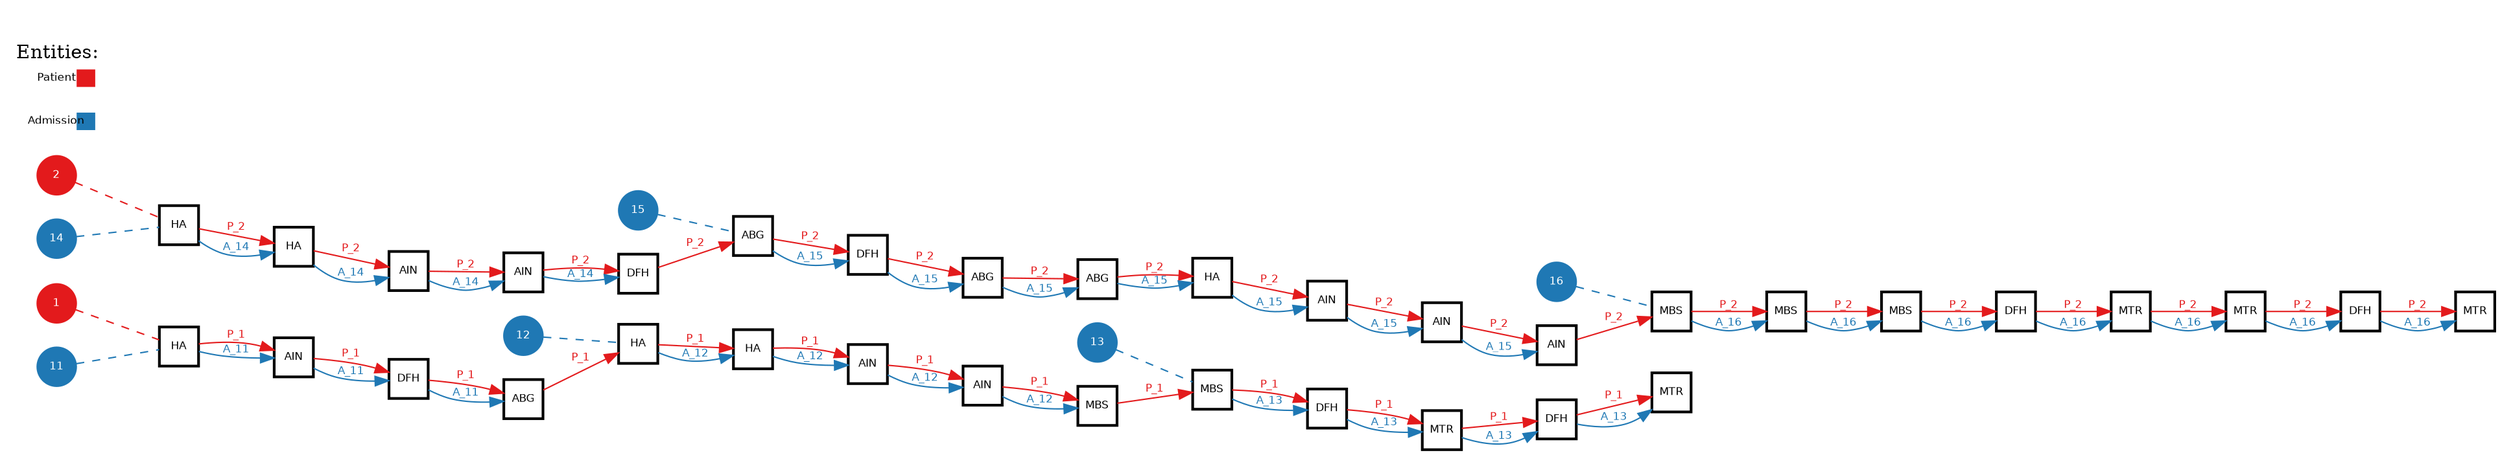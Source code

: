 // Query Result
digraph {
	graph [margin=0 rankdir=LR]
	node [fixedsize=false fontname=Helvetica fontsize=8 height=0.4 margin=0 shape=square width=0.4]
	83 [label=DFH color="#000000" fillcolor="#ffffff" penwidth=2 style=filled]
	84 [label=ABG color="#000000" fillcolor="#ffffff" penwidth=2 style=filled]
	83 -> 84 [label=P_1 color="#e31a1c" fontcolor="#e31a1c" fontname=Helvetica fontsize=8 penwidth=1]
	89 [label=MBS color="#000000" fillcolor="#ffffff" penwidth=2 style=filled]
	90 [label=MBS color="#000000" fillcolor="#ffffff" penwidth=2 style=filled]
	89 -> 90 [label=P_1 color="#e31a1c" fontcolor="#e31a1c" fontname=Helvetica fontsize=8 penwidth=1]
	93 [label=DFH color="#000000" fillcolor="#ffffff" penwidth=2 style=filled]
	94 [label=MTR color="#000000" fillcolor="#ffffff" penwidth=2 style=filled]
	93 -> 94 [label=P_1 color="#e31a1c" fontcolor="#e31a1c" fontname=Helvetica fontsize=8 penwidth=1]
	88 [label=AIN color="#000000" fillcolor="#ffffff" penwidth=2 style=filled]
	89 [label=MBS color="#000000" fillcolor="#ffffff" penwidth=2 style=filled]
	88 -> 89 [label=P_1 color="#e31a1c" fontcolor="#e31a1c" fontname=Helvetica fontsize=8 penwidth=1]
	84 [label=ABG color="#000000" fillcolor="#ffffff" penwidth=2 style=filled]
	85 [label=HA color="#000000" fillcolor="#ffffff" penwidth=2 style=filled]
	84 -> 85 [label=P_1 color="#e31a1c" fontcolor="#e31a1c" fontname=Helvetica fontsize=8 penwidth=1]
	85 [label=HA color="#000000" fillcolor="#ffffff" penwidth=2 style=filled]
	86 [label=HA color="#000000" fillcolor="#ffffff" penwidth=2 style=filled]
	85 -> 86 [label=P_1 color="#e31a1c" fontcolor="#e31a1c" fontname=Helvetica fontsize=8 penwidth=1]
	87 [label=AIN color="#000000" fillcolor="#ffffff" penwidth=2 style=filled]
	88 [label=AIN color="#000000" fillcolor="#ffffff" penwidth=2 style=filled]
	87 -> 88 [label=P_1 color="#e31a1c" fontcolor="#e31a1c" fontname=Helvetica fontsize=8 penwidth=1]
	82 [label=AIN color="#000000" fillcolor="#ffffff" penwidth=2 style=filled]
	83 [label=DFH color="#000000" fillcolor="#ffffff" penwidth=2 style=filled]
	82 -> 83 [label=P_1 color="#e31a1c" fontcolor="#e31a1c" fontname=Helvetica fontsize=8 penwidth=1]
	86 [label=HA color="#000000" fillcolor="#ffffff" penwidth=2 style=filled]
	87 [label=AIN color="#000000" fillcolor="#ffffff" penwidth=2 style=filled]
	86 -> 87 [label=P_1 color="#e31a1c" fontcolor="#e31a1c" fontname=Helvetica fontsize=8 penwidth=1]
	91 [label=DFH color="#000000" fillcolor="#ffffff" penwidth=2 style=filled]
	92 [label=MTR color="#000000" fillcolor="#ffffff" penwidth=2 style=filled]
	91 -> 92 [label=P_1 color="#e31a1c" fontcolor="#e31a1c" fontname=Helvetica fontsize=8 penwidth=1]
	92 [label=MTR color="#000000" fillcolor="#ffffff" penwidth=2 style=filled]
	93 [label=DFH color="#000000" fillcolor="#ffffff" penwidth=2 style=filled]
	92 -> 93 [label=P_1 color="#e31a1c" fontcolor="#e31a1c" fontname=Helvetica fontsize=8 penwidth=1]
	90 [label=MBS color="#000000" fillcolor="#ffffff" penwidth=2 style=filled]
	91 [label=DFH color="#000000" fillcolor="#ffffff" penwidth=2 style=filled]
	90 -> 91 [label=P_1 color="#e31a1c" fontcolor="#e31a1c" fontname=Helvetica fontsize=8 penwidth=1]
	81 [label=HA color="#000000" fillcolor="#ffffff" penwidth=2 style=filled]
	82 [label=AIN color="#000000" fillcolor="#ffffff" penwidth=2 style=filled]
	81 -> 82 [label=P_1 color="#e31a1c" fontcolor="#e31a1c" fontname=Helvetica fontsize=8 penwidth=1]
	node [fixedsize=false fontname=Helvetica fontsize=8 height=0.4 margin=0 shape=square width=0.4]
	83 [label=DFH color="#000000" fillcolor="#ffffff" penwidth=2 style=filled]
	89 [label=MBS color="#000000" fillcolor="#ffffff" penwidth=2 style=filled]
	94 [label=MTR color="#000000" fillcolor="#ffffff" penwidth=2 style=filled]
	93 [label=DFH color="#000000" fillcolor="#ffffff" penwidth=2 style=filled]
	88 [label=AIN color="#000000" fillcolor="#ffffff" penwidth=2 style=filled]
	84 [label=ABG color="#000000" fillcolor="#ffffff" penwidth=2 style=filled]
	85 [label=HA color="#000000" fillcolor="#ffffff" penwidth=2 style=filled]
	87 [label=AIN color="#000000" fillcolor="#ffffff" penwidth=2 style=filled]
	82 [label=AIN color="#000000" fillcolor="#ffffff" penwidth=2 style=filled]
	86 [label=HA color="#000000" fillcolor="#ffffff" penwidth=2 style=filled]
	91 [label=DFH color="#000000" fillcolor="#ffffff" penwidth=2 style=filled]
	92 [label=MTR color="#000000" fillcolor="#ffffff" penwidth=2 style=filled]
	90 [label=MBS color="#000000" fillcolor="#ffffff" penwidth=2 style=filled]
	81 [label=HA color="#000000" fillcolor="#ffffff" penwidth=2 style=filled]
	node [fixedsize=false fontname=Helvetica fontsize=8 height=0.4 margin=0 shape=square width=0.4]
	97 [label=AIN color="#000000" fillcolor="#ffffff" penwidth=2 style=filled]
	98 [label=AIN color="#000000" fillcolor="#ffffff" penwidth=2 style=filled]
	97 -> 98 [label=P_2 color="#e31a1c" fontcolor="#e31a1c" fontname=Helvetica fontsize=8 penwidth=1]
	109 [label=MBS color="#000000" fillcolor="#ffffff" penwidth=2 style=filled]
	110 [label=MBS color="#000000" fillcolor="#ffffff" penwidth=2 style=filled]
	109 -> 110 [label=P_2 color="#e31a1c" fontcolor="#e31a1c" fontname=Helvetica fontsize=8 penwidth=1]
	106 [label=AIN color="#000000" fillcolor="#ffffff" penwidth=2 style=filled]
	107 [label=AIN color="#000000" fillcolor="#ffffff" penwidth=2 style=filled]
	106 -> 107 [label=P_2 color="#e31a1c" fontcolor="#e31a1c" fontname=Helvetica fontsize=8 penwidth=1]
	105 [label=AIN color="#000000" fillcolor="#ffffff" penwidth=2 style=filled]
	106 [label=AIN color="#000000" fillcolor="#ffffff" penwidth=2 style=filled]
	105 -> 106 [label=P_2 color="#e31a1c" fontcolor="#e31a1c" fontname=Helvetica fontsize=8 penwidth=1]
	98 [label=AIN color="#000000" fillcolor="#ffffff" penwidth=2 style=filled]
	99 [label=DFH color="#000000" fillcolor="#ffffff" penwidth=2 style=filled]
	98 -> 99 [label=P_2 color="#e31a1c" fontcolor="#e31a1c" fontname=Helvetica fontsize=8 penwidth=1]
	112 [label=MTR color="#000000" fillcolor="#ffffff" penwidth=2 style=filled]
	113 [label=MTR color="#000000" fillcolor="#ffffff" penwidth=2 style=filled]
	112 -> 113 [label=P_2 color="#e31a1c" fontcolor="#e31a1c" fontname=Helvetica fontsize=8 penwidth=1]
	100 [label=ABG color="#000000" fillcolor="#ffffff" penwidth=2 style=filled]
	101 [label=DFH color="#000000" fillcolor="#ffffff" penwidth=2 style=filled]
	100 -> 101 [label=P_2 color="#e31a1c" fontcolor="#e31a1c" fontname=Helvetica fontsize=8 penwidth=1]
	96 [label=HA color="#000000" fillcolor="#ffffff" penwidth=2 style=filled]
	97 [label=AIN color="#000000" fillcolor="#ffffff" penwidth=2 style=filled]
	96 -> 97 [label=P_2 color="#e31a1c" fontcolor="#e31a1c" fontname=Helvetica fontsize=8 penwidth=1]
	95 [label=HA color="#000000" fillcolor="#ffffff" penwidth=2 style=filled]
	96 [label=HA color="#000000" fillcolor="#ffffff" penwidth=2 style=filled]
	95 -> 96 [label=P_2 color="#e31a1c" fontcolor="#e31a1c" fontname=Helvetica fontsize=8 penwidth=1]
	102 [label=ABG color="#000000" fillcolor="#ffffff" penwidth=2 style=filled]
	103 [label=ABG color="#000000" fillcolor="#ffffff" penwidth=2 style=filled]
	102 -> 103 [label=P_2 color="#e31a1c" fontcolor="#e31a1c" fontname=Helvetica fontsize=8 penwidth=1]
	113 [label=MTR color="#000000" fillcolor="#ffffff" penwidth=2 style=filled]
	114 [label=DFH color="#000000" fillcolor="#ffffff" penwidth=2 style=filled]
	113 -> 114 [label=P_2 color="#e31a1c" fontcolor="#e31a1c" fontname=Helvetica fontsize=8 penwidth=1]
	108 [label=MBS color="#000000" fillcolor="#ffffff" penwidth=2 style=filled]
	109 [label=MBS color="#000000" fillcolor="#ffffff" penwidth=2 style=filled]
	108 -> 109 [label=P_2 color="#e31a1c" fontcolor="#e31a1c" fontname=Helvetica fontsize=8 penwidth=1]
	111 [label=DFH color="#000000" fillcolor="#ffffff" penwidth=2 style=filled]
	112 [label=MTR color="#000000" fillcolor="#ffffff" penwidth=2 style=filled]
	111 -> 112 [label=P_2 color="#e31a1c" fontcolor="#e31a1c" fontname=Helvetica fontsize=8 penwidth=1]
	114 [label=DFH color="#000000" fillcolor="#ffffff" penwidth=2 style=filled]
	115 [label=MTR color="#000000" fillcolor="#ffffff" penwidth=2 style=filled]
	114 -> 115 [label=P_2 color="#e31a1c" fontcolor="#e31a1c" fontname=Helvetica fontsize=8 penwidth=1]
	104 [label=HA color="#000000" fillcolor="#ffffff" penwidth=2 style=filled]
	105 [label=AIN color="#000000" fillcolor="#ffffff" penwidth=2 style=filled]
	104 -> 105 [label=P_2 color="#e31a1c" fontcolor="#e31a1c" fontname=Helvetica fontsize=8 penwidth=1]
	99 [label=DFH color="#000000" fillcolor="#ffffff" penwidth=2 style=filled]
	100 [label=ABG color="#000000" fillcolor="#ffffff" penwidth=2 style=filled]
	99 -> 100 [label=P_2 color="#e31a1c" fontcolor="#e31a1c" fontname=Helvetica fontsize=8 penwidth=1]
	110 [label=MBS color="#000000" fillcolor="#ffffff" penwidth=2 style=filled]
	111 [label=DFH color="#000000" fillcolor="#ffffff" penwidth=2 style=filled]
	110 -> 111 [label=P_2 color="#e31a1c" fontcolor="#e31a1c" fontname=Helvetica fontsize=8 penwidth=1]
	103 [label=ABG color="#000000" fillcolor="#ffffff" penwidth=2 style=filled]
	104 [label=HA color="#000000" fillcolor="#ffffff" penwidth=2 style=filled]
	103 -> 104 [label=P_2 color="#e31a1c" fontcolor="#e31a1c" fontname=Helvetica fontsize=8 penwidth=1]
	101 [label=DFH color="#000000" fillcolor="#ffffff" penwidth=2 style=filled]
	102 [label=ABG color="#000000" fillcolor="#ffffff" penwidth=2 style=filled]
	101 -> 102 [label=P_2 color="#e31a1c" fontcolor="#e31a1c" fontname=Helvetica fontsize=8 penwidth=1]
	107 [label=AIN color="#000000" fillcolor="#ffffff" penwidth=2 style=filled]
	108 [label=MBS color="#000000" fillcolor="#ffffff" penwidth=2 style=filled]
	107 -> 108 [label=P_2 color="#e31a1c" fontcolor="#e31a1c" fontname=Helvetica fontsize=8 penwidth=1]
	node [fixedsize=false fontname=Helvetica fontsize=8 height=0.4 margin=0 shape=square width=0.4]
	97 [label=AIN color="#000000" fillcolor="#ffffff" penwidth=2 style=filled]
	109 [label=MBS color="#000000" fillcolor="#ffffff" penwidth=2 style=filled]
	106 [label=AIN color="#000000" fillcolor="#ffffff" penwidth=2 style=filled]
	105 [label=AIN color="#000000" fillcolor="#ffffff" penwidth=2 style=filled]
	98 [label=AIN color="#000000" fillcolor="#ffffff" penwidth=2 style=filled]
	115 [label=MTR color="#000000" fillcolor="#ffffff" penwidth=2 style=filled]
	112 [label=MTR color="#000000" fillcolor="#ffffff" penwidth=2 style=filled]
	100 [label=ABG color="#000000" fillcolor="#ffffff" penwidth=2 style=filled]
	96 [label=HA color="#000000" fillcolor="#ffffff" penwidth=2 style=filled]
	95 [label=HA color="#000000" fillcolor="#ffffff" penwidth=2 style=filled]
	102 [label=ABG color="#000000" fillcolor="#ffffff" penwidth=2 style=filled]
	113 [label=MTR color="#000000" fillcolor="#ffffff" penwidth=2 style=filled]
	108 [label=MBS color="#000000" fillcolor="#ffffff" penwidth=2 style=filled]
	111 [label=DFH color="#000000" fillcolor="#ffffff" penwidth=2 style=filled]
	114 [label=DFH color="#000000" fillcolor="#ffffff" penwidth=2 style=filled]
	104 [label=HA color="#000000" fillcolor="#ffffff" penwidth=2 style=filled]
	99 [label=DFH color="#000000" fillcolor="#ffffff" penwidth=2 style=filled]
	110 [label=MBS color="#000000" fillcolor="#ffffff" penwidth=2 style=filled]
	103 [label=ABG color="#000000" fillcolor="#ffffff" penwidth=2 style=filled]
	101 [label=DFH color="#000000" fillcolor="#ffffff" penwidth=2 style=filled]
	107 [label=AIN color="#000000" fillcolor="#ffffff" penwidth=2 style=filled]
	node [fixedsize=false fontname=Helvetica fontsize=8 height=0.4 margin=0 shape=square width=0.4]
	83 [label=DFH color="#000000" fillcolor="#ffffff" penwidth=2 style=filled]
	84 [label=ABG color="#000000" fillcolor="#ffffff" penwidth=2 style=filled]
	83 -> 84 [label=A_11 color="#1f78b4" fontcolor="#1f78b4" fontname=Helvetica fontsize=8 penwidth=1]
	81 [label=HA color="#000000" fillcolor="#ffffff" penwidth=2 style=filled]
	82 [label=AIN color="#000000" fillcolor="#ffffff" penwidth=2 style=filled]
	81 -> 82 [label=A_11 color="#1f78b4" fontcolor="#1f78b4" fontname=Helvetica fontsize=8 penwidth=1]
	82 [label=AIN color="#000000" fillcolor="#ffffff" penwidth=2 style=filled]
	83 [label=DFH color="#000000" fillcolor="#ffffff" penwidth=2 style=filled]
	82 -> 83 [label=A_11 color="#1f78b4" fontcolor="#1f78b4" fontname=Helvetica fontsize=8 penwidth=1]
	node [fixedsize=false fontname=Helvetica fontsize=8 height=0.4 margin=0 shape=square width=0.4]
	83 [label=DFH color="#000000" fillcolor="#ffffff" penwidth=2 style=filled]
	81 [label=HA color="#000000" fillcolor="#ffffff" penwidth=2 style=filled]
	82 [label=AIN color="#000000" fillcolor="#ffffff" penwidth=2 style=filled]
	84 [label=ABG color="#000000" fillcolor="#ffffff" penwidth=2 style=filled]
	node [fixedsize=false fontname=Helvetica fontsize=8 height=0.4 margin=0 shape=square width=0.4]
	87 [label=AIN color="#000000" fillcolor="#ffffff" penwidth=2 style=filled]
	88 [label=AIN color="#000000" fillcolor="#ffffff" penwidth=2 style=filled]
	87 -> 88 [label=A_12 color="#1f78b4" fontcolor="#1f78b4" fontname=Helvetica fontsize=8 penwidth=1]
	86 [label=HA color="#000000" fillcolor="#ffffff" penwidth=2 style=filled]
	87 [label=AIN color="#000000" fillcolor="#ffffff" penwidth=2 style=filled]
	86 -> 87 [label=A_12 color="#1f78b4" fontcolor="#1f78b4" fontname=Helvetica fontsize=8 penwidth=1]
	85 [label=HA color="#000000" fillcolor="#ffffff" penwidth=2 style=filled]
	86 [label=HA color="#000000" fillcolor="#ffffff" penwidth=2 style=filled]
	85 -> 86 [label=A_12 color="#1f78b4" fontcolor="#1f78b4" fontname=Helvetica fontsize=8 penwidth=1]
	88 [label=AIN color="#000000" fillcolor="#ffffff" penwidth=2 style=filled]
	89 [label=MBS color="#000000" fillcolor="#ffffff" penwidth=2 style=filled]
	88 -> 89 [label=A_12 color="#1f78b4" fontcolor="#1f78b4" fontname=Helvetica fontsize=8 penwidth=1]
	node [fixedsize=false fontname=Helvetica fontsize=8 height=0.4 margin=0 shape=square width=0.4]
	87 [label=AIN color="#000000" fillcolor="#ffffff" penwidth=2 style=filled]
	89 [label=MBS color="#000000" fillcolor="#ffffff" penwidth=2 style=filled]
	86 [label=HA color="#000000" fillcolor="#ffffff" penwidth=2 style=filled]
	85 [label=HA color="#000000" fillcolor="#ffffff" penwidth=2 style=filled]
	88 [label=AIN color="#000000" fillcolor="#ffffff" penwidth=2 style=filled]
	node [fixedsize=false fontname=Helvetica fontsize=8 height=0.4 margin=0 shape=square width=0.4]
	93 [label=DFH color="#000000" fillcolor="#ffffff" penwidth=2 style=filled]
	94 [label=MTR color="#000000" fillcolor="#ffffff" penwidth=2 style=filled]
	93 -> 94 [label=A_13 color="#1f78b4" fontcolor="#1f78b4" fontname=Helvetica fontsize=8 penwidth=1]
	92 [label=MTR color="#000000" fillcolor="#ffffff" penwidth=2 style=filled]
	93 [label=DFH color="#000000" fillcolor="#ffffff" penwidth=2 style=filled]
	92 -> 93 [label=A_13 color="#1f78b4" fontcolor="#1f78b4" fontname=Helvetica fontsize=8 penwidth=1]
	90 [label=MBS color="#000000" fillcolor="#ffffff" penwidth=2 style=filled]
	91 [label=DFH color="#000000" fillcolor="#ffffff" penwidth=2 style=filled]
	90 -> 91 [label=A_13 color="#1f78b4" fontcolor="#1f78b4" fontname=Helvetica fontsize=8 penwidth=1]
	91 [label=DFH color="#000000" fillcolor="#ffffff" penwidth=2 style=filled]
	92 [label=MTR color="#000000" fillcolor="#ffffff" penwidth=2 style=filled]
	91 -> 92 [label=A_13 color="#1f78b4" fontcolor="#1f78b4" fontname=Helvetica fontsize=8 penwidth=1]
	node [fixedsize=false fontname=Helvetica fontsize=8 height=0.4 margin=0 shape=square width=0.4]
	93 [label=DFH color="#000000" fillcolor="#ffffff" penwidth=2 style=filled]
	92 [label=MTR color="#000000" fillcolor="#ffffff" penwidth=2 style=filled]
	94 [label=MTR color="#000000" fillcolor="#ffffff" penwidth=2 style=filled]
	90 [label=MBS color="#000000" fillcolor="#ffffff" penwidth=2 style=filled]
	91 [label=DFH color="#000000" fillcolor="#ffffff" penwidth=2 style=filled]
	node [fixedsize=false fontname=Helvetica fontsize=8 height=0.4 margin=0 shape=square width=0.4]
	97 [label=AIN color="#000000" fillcolor="#ffffff" penwidth=2 style=filled]
	98 [label=AIN color="#000000" fillcolor="#ffffff" penwidth=2 style=filled]
	97 -> 98 [label=A_14 color="#1f78b4" fontcolor="#1f78b4" fontname=Helvetica fontsize=8 penwidth=1]
	96 [label=HA color="#000000" fillcolor="#ffffff" penwidth=2 style=filled]
	97 [label=AIN color="#000000" fillcolor="#ffffff" penwidth=2 style=filled]
	96 -> 97 [label=A_14 color="#1f78b4" fontcolor="#1f78b4" fontname=Helvetica fontsize=8 penwidth=1]
	95 [label=HA color="#000000" fillcolor="#ffffff" penwidth=2 style=filled]
	96 [label=HA color="#000000" fillcolor="#ffffff" penwidth=2 style=filled]
	95 -> 96 [label=A_14 color="#1f78b4" fontcolor="#1f78b4" fontname=Helvetica fontsize=8 penwidth=1]
	98 [label=AIN color="#000000" fillcolor="#ffffff" penwidth=2 style=filled]
	99 [label=DFH color="#000000" fillcolor="#ffffff" penwidth=2 style=filled]
	98 -> 99 [label=A_14 color="#1f78b4" fontcolor="#1f78b4" fontname=Helvetica fontsize=8 penwidth=1]
	node [fixedsize=false fontname=Helvetica fontsize=8 height=0.4 margin=0 shape=square width=0.4]
	97 [label=AIN color="#000000" fillcolor="#ffffff" penwidth=2 style=filled]
	96 [label=HA color="#000000" fillcolor="#ffffff" penwidth=2 style=filled]
	99 [label=DFH color="#000000" fillcolor="#ffffff" penwidth=2 style=filled]
	95 [label=HA color="#000000" fillcolor="#ffffff" penwidth=2 style=filled]
	98 [label=AIN color="#000000" fillcolor="#ffffff" penwidth=2 style=filled]
	node [fixedsize=false fontname=Helvetica fontsize=8 height=0.4 margin=0 shape=square width=0.4]
	105 [label=AIN color="#000000" fillcolor="#ffffff" penwidth=2 style=filled]
	106 [label=AIN color="#000000" fillcolor="#ffffff" penwidth=2 style=filled]
	105 -> 106 [label=A_15 color="#1f78b4" fontcolor="#1f78b4" fontname=Helvetica fontsize=8 penwidth=1]
	104 [label=HA color="#000000" fillcolor="#ffffff" penwidth=2 style=filled]
	105 [label=AIN color="#000000" fillcolor="#ffffff" penwidth=2 style=filled]
	104 -> 105 [label=A_15 color="#1f78b4" fontcolor="#1f78b4" fontname=Helvetica fontsize=8 penwidth=1]
	102 [label=ABG color="#000000" fillcolor="#ffffff" penwidth=2 style=filled]
	103 [label=ABG color="#000000" fillcolor="#ffffff" penwidth=2 style=filled]
	102 -> 103 [label=A_15 color="#1f78b4" fontcolor="#1f78b4" fontname=Helvetica fontsize=8 penwidth=1]
	101 [label=DFH color="#000000" fillcolor="#ffffff" penwidth=2 style=filled]
	102 [label=ABG color="#000000" fillcolor="#ffffff" penwidth=2 style=filled]
	101 -> 102 [label=A_15 color="#1f78b4" fontcolor="#1f78b4" fontname=Helvetica fontsize=8 penwidth=1]
	106 [label=AIN color="#000000" fillcolor="#ffffff" penwidth=2 style=filled]
	107 [label=AIN color="#000000" fillcolor="#ffffff" penwidth=2 style=filled]
	106 -> 107 [label=A_15 color="#1f78b4" fontcolor="#1f78b4" fontname=Helvetica fontsize=8 penwidth=1]
	103 [label=ABG color="#000000" fillcolor="#ffffff" penwidth=2 style=filled]
	104 [label=HA color="#000000" fillcolor="#ffffff" penwidth=2 style=filled]
	103 -> 104 [label=A_15 color="#1f78b4" fontcolor="#1f78b4" fontname=Helvetica fontsize=8 penwidth=1]
	100 [label=ABG color="#000000" fillcolor="#ffffff" penwidth=2 style=filled]
	101 [label=DFH color="#000000" fillcolor="#ffffff" penwidth=2 style=filled]
	100 -> 101 [label=A_15 color="#1f78b4" fontcolor="#1f78b4" fontname=Helvetica fontsize=8 penwidth=1]
	node [fixedsize=false fontname=Helvetica fontsize=8 height=0.4 margin=0 shape=square width=0.4]
	105 [label=AIN color="#000000" fillcolor="#ffffff" penwidth=2 style=filled]
	104 [label=HA color="#000000" fillcolor="#ffffff" penwidth=2 style=filled]
	102 [label=ABG color="#000000" fillcolor="#ffffff" penwidth=2 style=filled]
	101 [label=DFH color="#000000" fillcolor="#ffffff" penwidth=2 style=filled]
	106 [label=AIN color="#000000" fillcolor="#ffffff" penwidth=2 style=filled]
	103 [label=ABG color="#000000" fillcolor="#ffffff" penwidth=2 style=filled]
	107 [label=AIN color="#000000" fillcolor="#ffffff" penwidth=2 style=filled]
	100 [label=ABG color="#000000" fillcolor="#ffffff" penwidth=2 style=filled]
	node [fixedsize=false fontname=Helvetica fontsize=8 height=0.4 margin=0 shape=square width=0.4]
	110 [label=MBS color="#000000" fillcolor="#ffffff" penwidth=2 style=filled]
	111 [label=DFH color="#000000" fillcolor="#ffffff" penwidth=2 style=filled]
	110 -> 111 [label=A_16 color="#1f78b4" fontcolor="#1f78b4" fontname=Helvetica fontsize=8 penwidth=1]
	112 [label=MTR color="#000000" fillcolor="#ffffff" penwidth=2 style=filled]
	113 [label=MTR color="#000000" fillcolor="#ffffff" penwidth=2 style=filled]
	112 -> 113 [label=A_16 color="#1f78b4" fontcolor="#1f78b4" fontname=Helvetica fontsize=8 penwidth=1]
	111 [label=DFH color="#000000" fillcolor="#ffffff" penwidth=2 style=filled]
	112 [label=MTR color="#000000" fillcolor="#ffffff" penwidth=2 style=filled]
	111 -> 112 [label=A_16 color="#1f78b4" fontcolor="#1f78b4" fontname=Helvetica fontsize=8 penwidth=1]
	114 [label=DFH color="#000000" fillcolor="#ffffff" penwidth=2 style=filled]
	115 [label=MTR color="#000000" fillcolor="#ffffff" penwidth=2 style=filled]
	114 -> 115 [label=A_16 color="#1f78b4" fontcolor="#1f78b4" fontname=Helvetica fontsize=8 penwidth=1]
	108 [label=MBS color="#000000" fillcolor="#ffffff" penwidth=2 style=filled]
	109 [label=MBS color="#000000" fillcolor="#ffffff" penwidth=2 style=filled]
	108 -> 109 [label=A_16 color="#1f78b4" fontcolor="#1f78b4" fontname=Helvetica fontsize=8 penwidth=1]
	113 [label=MTR color="#000000" fillcolor="#ffffff" penwidth=2 style=filled]
	114 [label=DFH color="#000000" fillcolor="#ffffff" penwidth=2 style=filled]
	113 -> 114 [label=A_16 color="#1f78b4" fontcolor="#1f78b4" fontname=Helvetica fontsize=8 penwidth=1]
	109 [label=MBS color="#000000" fillcolor="#ffffff" penwidth=2 style=filled]
	110 [label=MBS color="#000000" fillcolor="#ffffff" penwidth=2 style=filled]
	109 -> 110 [label=A_16 color="#1f78b4" fontcolor="#1f78b4" fontname=Helvetica fontsize=8 penwidth=1]
	node [fixedsize=false fontname=Helvetica fontsize=8 height=0.4 margin=0 shape=square width=0.4]
	110 [label=MBS color="#000000" fillcolor="#ffffff" penwidth=2 style=filled]
	112 [label=MTR color="#000000" fillcolor="#ffffff" penwidth=2 style=filled]
	111 [label=DFH color="#000000" fillcolor="#ffffff" penwidth=2 style=filled]
	114 [label=DFH color="#000000" fillcolor="#ffffff" penwidth=2 style=filled]
	108 [label=MBS color="#000000" fillcolor="#ffffff" penwidth=2 style=filled]
	115 [label=MTR color="#000000" fillcolor="#ffffff" penwidth=2 style=filled]
	113 [label=MTR color="#000000" fillcolor="#ffffff" penwidth=2 style=filled]
	109 [label=MBS color="#000000" fillcolor="#ffffff" penwidth=2 style=filled]
	node [fixedsize=false fontname=Helvetica fontsize=8 height=0.4 margin=0 shape=circle width=0.4]
	116 [label=1 color="#e31a1c" fillcolor="#e31a1c" fontcolor="#ffffff" style=filled]
	116 -> 81 [arrowhead=none color="#e31a1c" style=dashed]
	node [fixedsize=false fontname=Helvetica fontsize=8 height=0.4 margin=0 shape=circle width=0.4]
	117 [label=2 color="#e31a1c" fillcolor="#e31a1c" fontcolor="#ffffff" style=filled]
	117 -> 95 [arrowhead=none color="#e31a1c" style=dashed]
	node [fixedsize=false fontname=Helvetica fontsize=8 height=0.4 margin=0 shape=circle width=0.4]
	118 [label=11 color="#1f78b4" fillcolor="#1f78b4" fontcolor="#ffffff" style=filled]
	118 -> 81 [arrowhead=none color="#1f78b4" style=dashed]
	node [fixedsize=false fontname=Helvetica fontsize=8 height=0.4 margin=0 shape=circle width=0.4]
	119 [label=12 color="#1f78b4" fillcolor="#1f78b4" fontcolor="#ffffff" style=filled]
	119 -> 85 [arrowhead=none color="#1f78b4" style=dashed]
	node [fixedsize=false fontname=Helvetica fontsize=8 height=0.4 margin=0 shape=circle width=0.4]
	120 [label=13 color="#1f78b4" fillcolor="#1f78b4" fontcolor="#ffffff" style=filled]
	120 -> 90 [arrowhead=none color="#1f78b4" style=dashed]
	node [fixedsize=false fontname=Helvetica fontsize=8 height=0.4 margin=0 shape=circle width=0.4]
	121 [label=14 color="#1f78b4" fillcolor="#1f78b4" fontcolor="#ffffff" style=filled]
	121 -> 95 [arrowhead=none color="#1f78b4" style=dashed]
	node [fixedsize=false fontname=Helvetica fontsize=8 height=0.4 margin=0 shape=circle width=0.4]
	122 [label=15 color="#1f78b4" fillcolor="#1f78b4" fontcolor="#ffffff" style=filled]
	122 -> 100 [arrowhead=none color="#1f78b4" style=dashed]
	node [fixedsize=false fontname=Helvetica fontsize=8 height=0.4 margin=0 shape=circle width=0.4]
	123 [label=16 color="#1f78b4" fillcolor="#1f78b4" fontcolor="#ffffff" style=filled]
	123 -> 108 [arrowhead=none color="#1f78b4" style=dashed]
	// name2
	subgraph cluster_0 {
		node [fixedsize=True fontname=Helvetica fontsize=8 height=0.2 margin=0 shape=rectangle width=0.8]
		color="#ffffff" style=filled
		label="
Entities:"
		100000 [label=Patient color="#ffffff" fillcolor="#ffffff:#ffffff:#ffffff:#e31a1c" fontcolor="#000000" style=striped]
	}
	// name2
	subgraph cluster_0 {
		node [fixedsize=True fontname=Helvetica fontsize=8 height=0.2 margin=0 shape=rectangle width=0.8]
		color="#ffffff" style=filled
		label="
Entities:"
		100001 [label=Admission color="#ffffff" fillcolor="#ffffff:#ffffff:#ffffff:#1f78b4" fontcolor="#000000" style=striped]
	}
}
